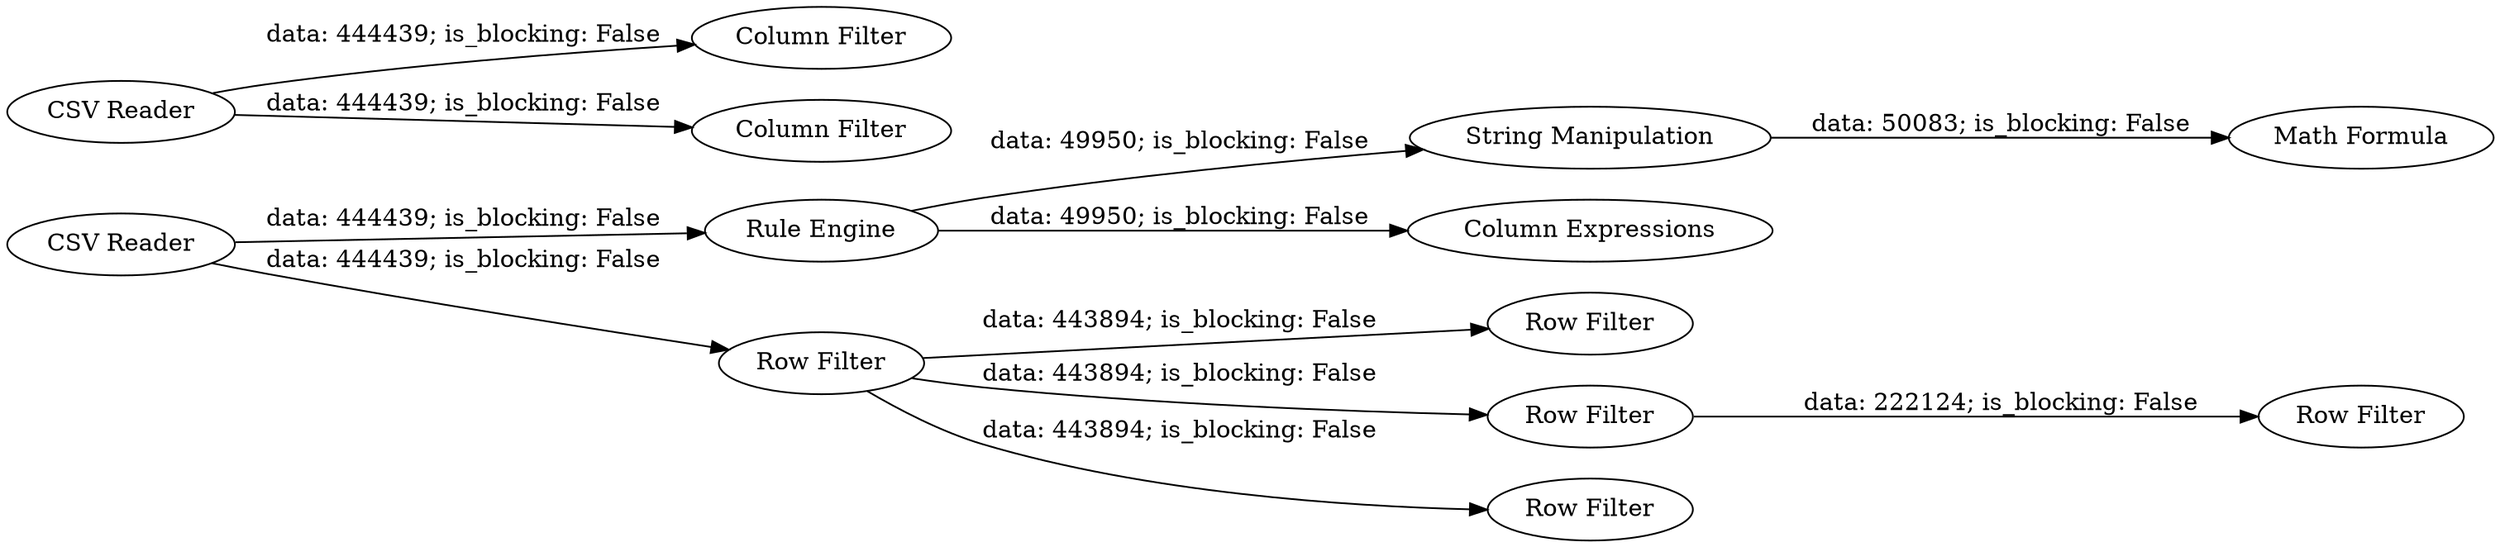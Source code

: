 digraph {
	"-2919333812705945262_12" [label="Math Formula"]
	"-2919333812705945262_1" [label="CSV Reader"]
	"-2919333812705945262_4" [label="Row Filter"]
	"-2919333812705945262_10" [label="Rule Engine"]
	"-2919333812705945262_5" [label="Row Filter"]
	"-2919333812705945262_9" [label="Column Filter"]
	"-2919333812705945262_7" [label="CSV Reader"]
	"-2919333812705945262_11" [label="String Manipulation"]
	"-2919333812705945262_2" [label="Row Filter"]
	"-2919333812705945262_6" [label="Row Filter"]
	"-2919333812705945262_3" [label="Row Filter"]
	"-2919333812705945262_8" [label="Column Filter"]
	"-2919333812705945262_13" [label="Column Expressions"]
	"-2919333812705945262_1" -> "-2919333812705945262_10" [label="data: 444439; is_blocking: False"]
	"-2919333812705945262_2" -> "-2919333812705945262_5" [label="data: 443894; is_blocking: False"]
	"-2919333812705945262_11" -> "-2919333812705945262_12" [label="data: 50083; is_blocking: False"]
	"-2919333812705945262_7" -> "-2919333812705945262_9" [label="data: 444439; is_blocking: False"]
	"-2919333812705945262_1" -> "-2919333812705945262_2" [label="data: 444439; is_blocking: False"]
	"-2919333812705945262_10" -> "-2919333812705945262_13" [label="data: 49950; is_blocking: False"]
	"-2919333812705945262_7" -> "-2919333812705945262_8" [label="data: 444439; is_blocking: False"]
	"-2919333812705945262_5" -> "-2919333812705945262_6" [label="data: 222124; is_blocking: False"]
	"-2919333812705945262_2" -> "-2919333812705945262_4" [label="data: 443894; is_blocking: False"]
	"-2919333812705945262_10" -> "-2919333812705945262_11" [label="data: 49950; is_blocking: False"]
	"-2919333812705945262_2" -> "-2919333812705945262_3" [label="data: 443894; is_blocking: False"]
	rankdir=LR
}
